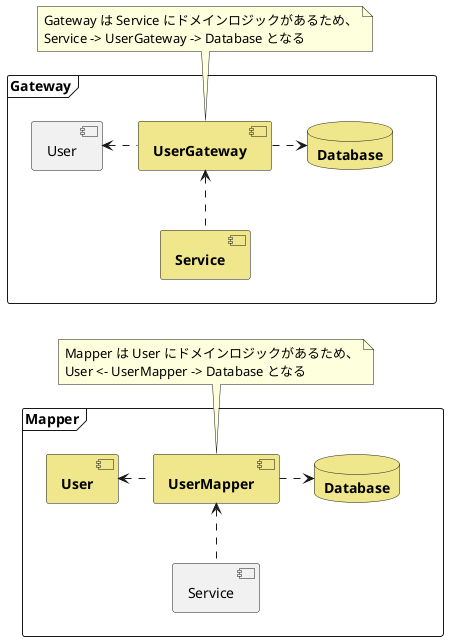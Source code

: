 @startuml

frame "Gateway" {
   [**Service**] as GatewayService #Khaki
   [User] as GatewayUser
   [**UserGateway**] as GatewayComponent #Khaki
   database "**Database**" as GatewayDatabase #Khaki {
   }
}

GatewayService .up.> GatewayComponent
GatewayComponent .left.> GatewayUser
GatewayComponent .right.> GatewayDatabase

note top of GatewayComponent: Gateway は Service にドメインロジックがあるため、\nService -> UserGateway -> Database となる

frame "Mapper" {
   [Service] as MapperService
   [**User**] as MapperUser #Khaki
   [**UserMapper**] as MapperComponent #Khaki
   database "**Database**" as MapperDatabase #Khaki {
   }
}

MapperService .up.> MapperComponent
MapperComponent .left.> MapperUser
MapperComponent .right.> MapperDatabase

note top of MapperComponent: Mapper は User にドメインロジックがあるため、\nUser <- UserMapper -> Database となる

Gateway --[hidden]down--> Mapper

@enduml
